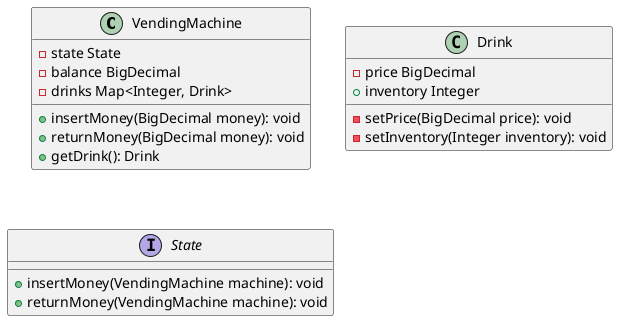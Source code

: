 @startuml
class VendingMachine {
    -state State
    -balance BigDecimal
    -drinks Map<Integer, Drink>

    +insertMoney(BigDecimal money): void
    +returnMoney(BigDecimal money): void
    +getDrink(): Drink
}

class Drink {
    -price BigDecimal
    +inventory Integer

    -setPrice(BigDecimal price): void
    -setInventory(Integer inventory): void
}

interface State {
    +insertMoney(VendingMachine machine): void
    +returnMoney(VendingMachine machine): void
}
@enduml